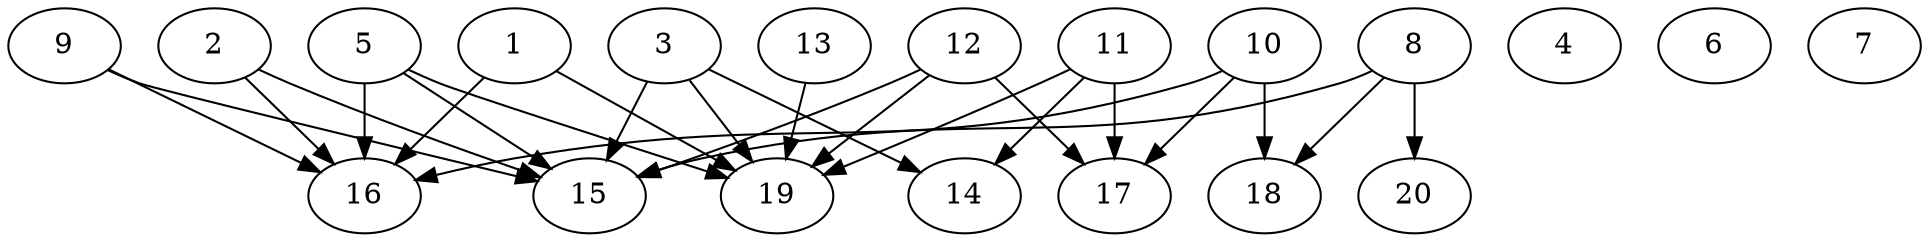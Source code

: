 // DAG automatically generated by daggen at Wed Jul 24 21:26:16 2019
// ./daggen --dot -n 20 --ccr 0.4 --fat 0.8 --regular 0.5 --density 0.5 --mindata 5242880 --maxdata 52428800 
digraph G {
  1 [size="54563840", alpha="0.03", expect_size="21825536"] 
  1 -> 16 [size ="21825536"]
  1 -> 19 [size ="21825536"]
  2 [size="29483520", alpha="0.18", expect_size="11793408"] 
  2 -> 15 [size ="11793408"]
  2 -> 16 [size ="11793408"]
  3 [size="49118720", alpha="0.10", expect_size="19647488"] 
  3 -> 14 [size ="19647488"]
  3 -> 15 [size ="19647488"]
  3 -> 19 [size ="19647488"]
  4 [size="60075520", alpha="0.17", expect_size="24030208"] 
  5 [size="63075840", alpha="0.16", expect_size="25230336"] 
  5 -> 15 [size ="25230336"]
  5 -> 16 [size ="25230336"]
  5 -> 19 [size ="25230336"]
  6 [size="85040640", alpha="0.05", expect_size="34016256"] 
  7 [size="22307840", alpha="0.03", expect_size="8923136"] 
  8 [size="67645440", alpha="0.01", expect_size="27058176"] 
  8 -> 15 [size ="27058176"]
  8 -> 18 [size ="27058176"]
  8 -> 20 [size ="27058176"]
  9 [size="95385600", alpha="0.04", expect_size="38154240"] 
  9 -> 15 [size ="38154240"]
  9 -> 16 [size ="38154240"]
  10 [size="48926720", alpha="0.00", expect_size="19570688"] 
  10 -> 16 [size ="19570688"]
  10 -> 17 [size ="19570688"]
  10 -> 18 [size ="19570688"]
  11 [size="40002560", alpha="0.15", expect_size="16001024"] 
  11 -> 14 [size ="16001024"]
  11 -> 17 [size ="16001024"]
  11 -> 19 [size ="16001024"]
  12 [size="56179200", alpha="0.10", expect_size="22471680"] 
  12 -> 15 [size ="22471680"]
  12 -> 17 [size ="22471680"]
  12 -> 19 [size ="22471680"]
  13 [size="41735680", alpha="0.02", expect_size="16694272"] 
  13 -> 19 [size ="16694272"]
  14 [size="99522560", alpha="0.02", expect_size="39809024"] 
  15 [size="80440320", alpha="0.02", expect_size="32176128"] 
  16 [size="58416640", alpha="0.03", expect_size="23366656"] 
  17 [size="86195200", alpha="0.18", expect_size="34478080"] 
  18 [size="102295040", alpha="0.16", expect_size="40918016"] 
  19 [size="108280320", alpha="0.13", expect_size="43312128"] 
  20 [size="13980160", alpha="0.18", expect_size="5592064"] 
}

